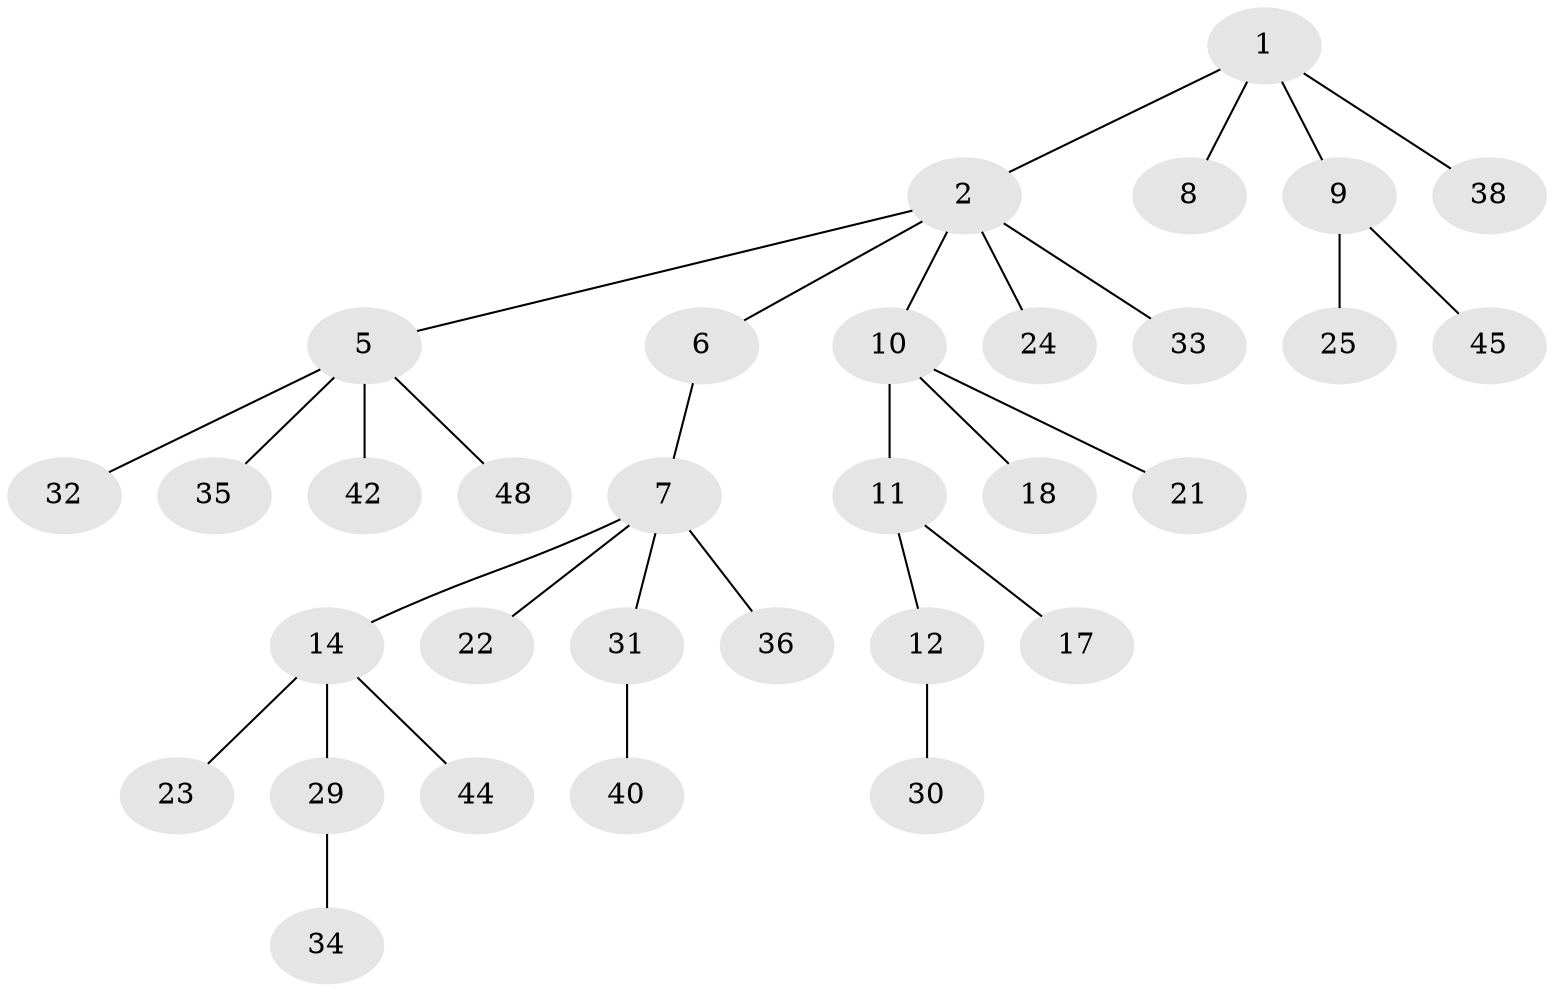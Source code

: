// original degree distribution, {5: 0.06, 3: 0.16, 1: 0.5, 4: 0.06, 2: 0.22}
// Generated by graph-tools (version 1.1) at 2025/42/03/06/25 10:42:03]
// undirected, 32 vertices, 31 edges
graph export_dot {
graph [start="1"]
  node [color=gray90,style=filled];
  1 [super="+4"];
  2 [super="+3"];
  5 [super="+46"];
  6 [super="+26"];
  7 [super="+15"];
  8 [super="+43"];
  9 [super="+13"];
  10 [super="+19"];
  11;
  12 [super="+16"];
  14 [super="+28"];
  17 [super="+27"];
  18 [super="+20"];
  21 [super="+41"];
  22;
  23;
  24;
  25;
  29 [super="+37"];
  30 [super="+50"];
  31 [super="+39"];
  32;
  33;
  34;
  35 [super="+49"];
  36;
  38;
  40;
  42;
  44 [super="+47"];
  45;
  48;
  1 -- 2;
  1 -- 8;
  1 -- 9;
  1 -- 38;
  2 -- 24;
  2 -- 33;
  2 -- 5;
  2 -- 6;
  2 -- 10;
  5 -- 32;
  5 -- 35;
  5 -- 42;
  5 -- 48;
  6 -- 7;
  7 -- 14;
  7 -- 31;
  7 -- 36;
  7 -- 22;
  9 -- 45;
  9 -- 25;
  10 -- 11;
  10 -- 18;
  10 -- 21;
  11 -- 12;
  11 -- 17;
  12 -- 30;
  14 -- 23;
  14 -- 29;
  14 -- 44;
  29 -- 34;
  31 -- 40;
}
